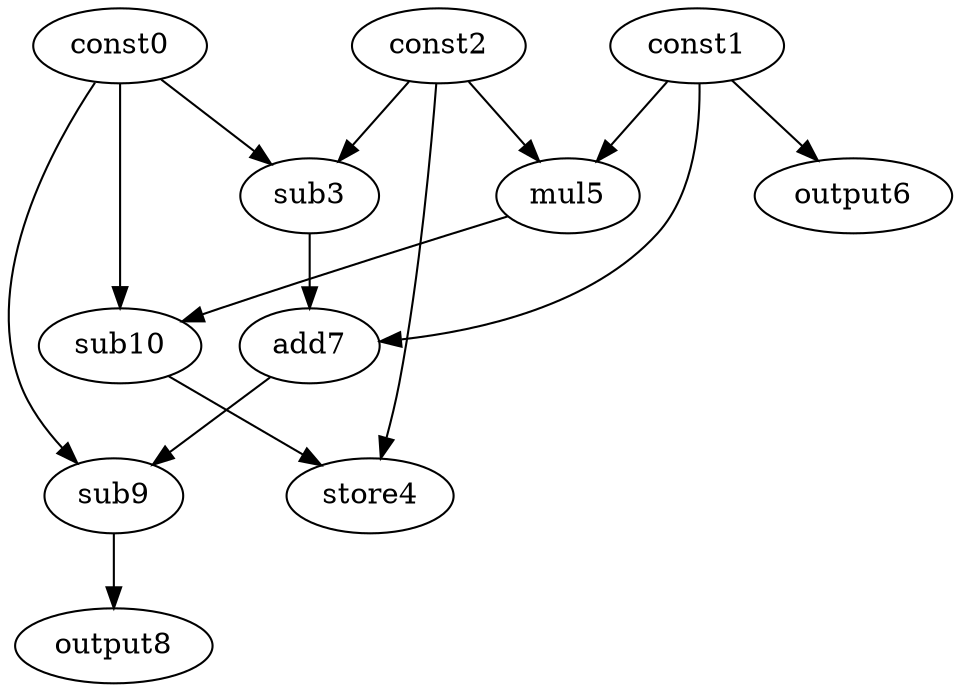 digraph G { 
const0[opcode=const]; 
const1[opcode=const]; 
const2[opcode=const]; 
sub3[opcode=sub]; 
store4[opcode=store]; 
mul5[opcode=mul]; 
output6[opcode=output]; 
add7[opcode=add]; 
output8[opcode=output]; 
sub9[opcode=sub]; 
sub10[opcode=sub]; 
const0->sub3[operand=0];
const2->sub3[operand=1];
const1->mul5[operand=0];
const2->mul5[operand=1];
const1->output6[operand=0];
const1->add7[operand=0];
sub3->add7[operand=1];
const0->sub10[operand=0];
mul5->sub10[operand=1];
sub10->store4[operand=0];
const2->store4[operand=1];
const0->sub9[operand=0];
add7->sub9[operand=1];
sub9->output8[operand=0];
}
